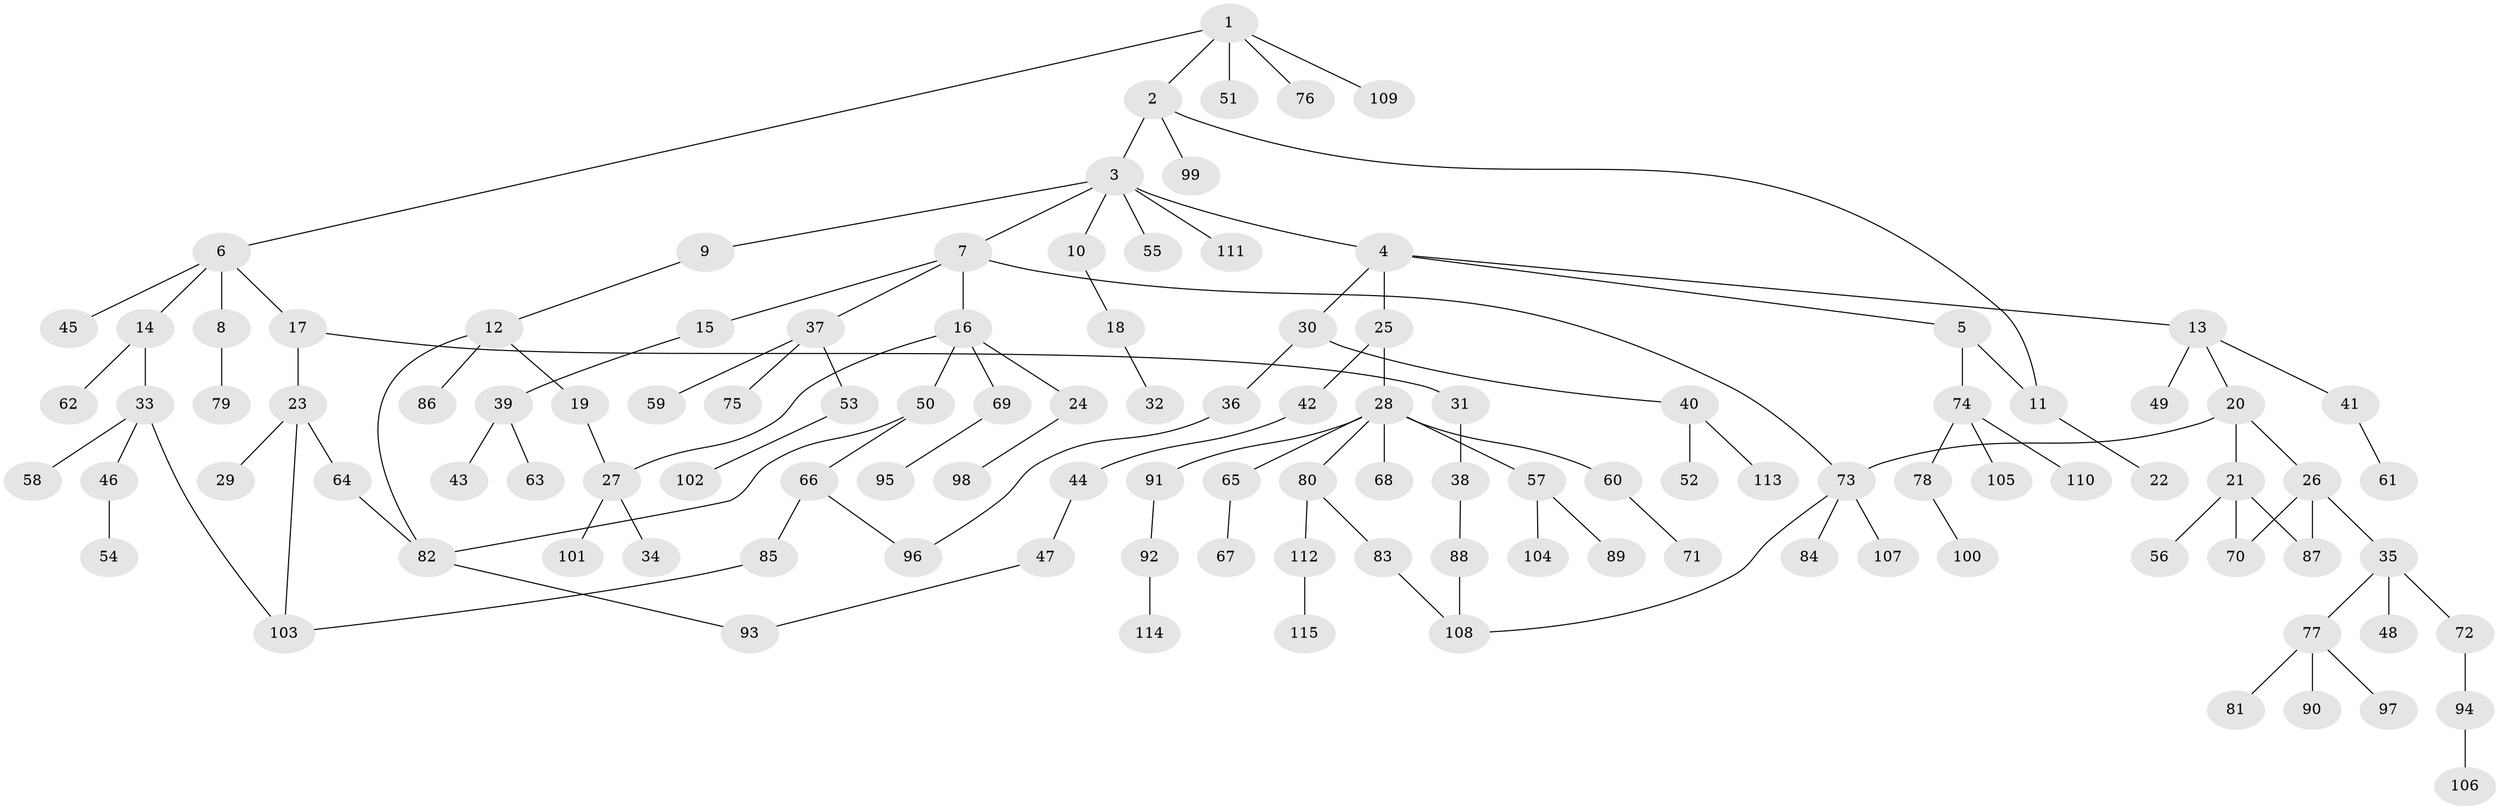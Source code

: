 // coarse degree distribution, {2: 0.2753623188405797, 1: 0.5362318840579711, 4: 0.057971014492753624, 5: 0.014492753623188406, 3: 0.014492753623188406, 6: 0.043478260869565216, 7: 0.014492753623188406, 9: 0.014492753623188406, 8: 0.014492753623188406, 15: 0.014492753623188406}
// Generated by graph-tools (version 1.1) at 2025/44/03/04/25 21:44:25]
// undirected, 115 vertices, 127 edges
graph export_dot {
graph [start="1"]
  node [color=gray90,style=filled];
  1;
  2;
  3;
  4;
  5;
  6;
  7;
  8;
  9;
  10;
  11;
  12;
  13;
  14;
  15;
  16;
  17;
  18;
  19;
  20;
  21;
  22;
  23;
  24;
  25;
  26;
  27;
  28;
  29;
  30;
  31;
  32;
  33;
  34;
  35;
  36;
  37;
  38;
  39;
  40;
  41;
  42;
  43;
  44;
  45;
  46;
  47;
  48;
  49;
  50;
  51;
  52;
  53;
  54;
  55;
  56;
  57;
  58;
  59;
  60;
  61;
  62;
  63;
  64;
  65;
  66;
  67;
  68;
  69;
  70;
  71;
  72;
  73;
  74;
  75;
  76;
  77;
  78;
  79;
  80;
  81;
  82;
  83;
  84;
  85;
  86;
  87;
  88;
  89;
  90;
  91;
  92;
  93;
  94;
  95;
  96;
  97;
  98;
  99;
  100;
  101;
  102;
  103;
  104;
  105;
  106;
  107;
  108;
  109;
  110;
  111;
  112;
  113;
  114;
  115;
  1 -- 2;
  1 -- 6;
  1 -- 51;
  1 -- 76;
  1 -- 109;
  2 -- 3;
  2 -- 11;
  2 -- 99;
  3 -- 4;
  3 -- 7;
  3 -- 9;
  3 -- 10;
  3 -- 55;
  3 -- 111;
  4 -- 5;
  4 -- 13;
  4 -- 25;
  4 -- 30;
  5 -- 74;
  5 -- 11;
  6 -- 8;
  6 -- 14;
  6 -- 17;
  6 -- 45;
  7 -- 15;
  7 -- 16;
  7 -- 37;
  7 -- 73;
  8 -- 79;
  9 -- 12;
  10 -- 18;
  11 -- 22;
  12 -- 19;
  12 -- 86;
  12 -- 82;
  13 -- 20;
  13 -- 41;
  13 -- 49;
  14 -- 33;
  14 -- 62;
  15 -- 39;
  16 -- 24;
  16 -- 27;
  16 -- 50;
  16 -- 69;
  17 -- 23;
  17 -- 31;
  18 -- 32;
  19 -- 27;
  20 -- 21;
  20 -- 26;
  20 -- 73;
  21 -- 56;
  21 -- 87;
  21 -- 70;
  23 -- 29;
  23 -- 64;
  23 -- 103;
  24 -- 98;
  25 -- 28;
  25 -- 42;
  26 -- 35;
  26 -- 70;
  26 -- 87;
  27 -- 34;
  27 -- 101;
  28 -- 57;
  28 -- 60;
  28 -- 65;
  28 -- 68;
  28 -- 80;
  28 -- 91;
  30 -- 36;
  30 -- 40;
  31 -- 38;
  33 -- 46;
  33 -- 58;
  33 -- 103;
  35 -- 48;
  35 -- 72;
  35 -- 77;
  36 -- 96;
  37 -- 53;
  37 -- 59;
  37 -- 75;
  38 -- 88;
  39 -- 43;
  39 -- 63;
  40 -- 52;
  40 -- 113;
  41 -- 61;
  42 -- 44;
  44 -- 47;
  46 -- 54;
  47 -- 93;
  50 -- 66;
  50 -- 82;
  53 -- 102;
  57 -- 89;
  57 -- 104;
  60 -- 71;
  64 -- 82;
  65 -- 67;
  66 -- 85;
  66 -- 96;
  69 -- 95;
  72 -- 94;
  73 -- 84;
  73 -- 107;
  73 -- 108;
  74 -- 78;
  74 -- 105;
  74 -- 110;
  77 -- 81;
  77 -- 90;
  77 -- 97;
  78 -- 100;
  80 -- 83;
  80 -- 112;
  82 -- 93;
  83 -- 108;
  85 -- 103;
  88 -- 108;
  91 -- 92;
  92 -- 114;
  94 -- 106;
  112 -- 115;
}
